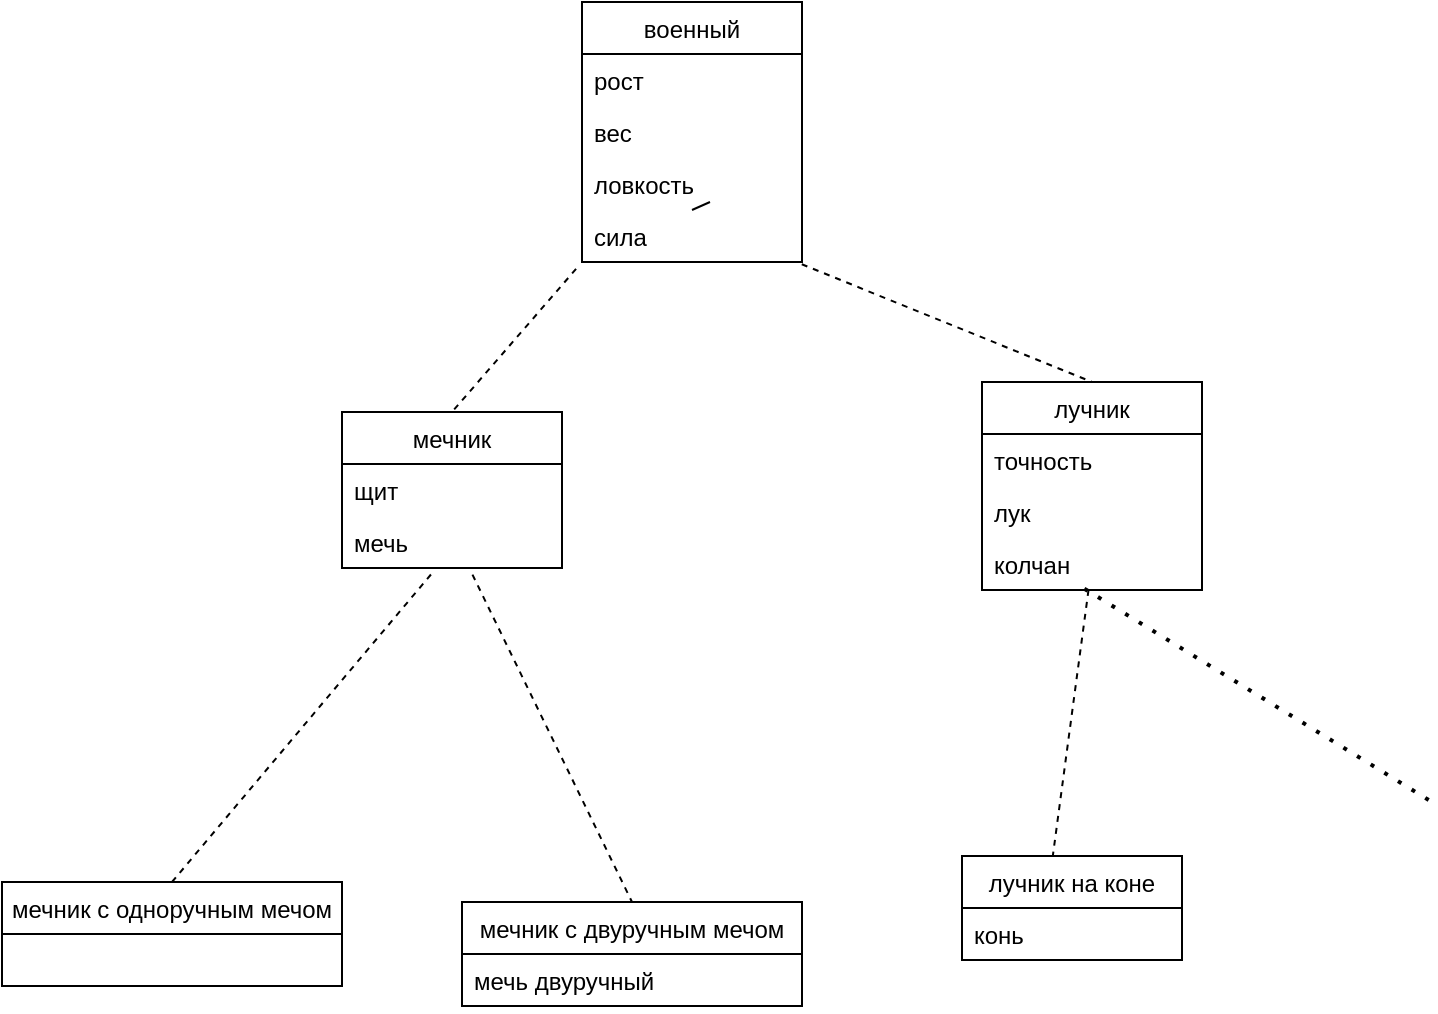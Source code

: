 <mxfile version="14.8.5" type="github">
  <diagram id="FvDmeONsD7g1HzwkW55i" name="Page-1">
    <mxGraphModel dx="1673" dy="2103" grid="1" gridSize="10" guides="1" tooltips="1" connect="1" arrows="1" fold="1" page="1" pageScale="1" pageWidth="827" pageHeight="1169" math="0" shadow="0">
      <root>
        <mxCell id="0" />
        <mxCell id="1" parent="0" />
        <mxCell id="AoSyrduxo76jjZ0XRkdx-16" value="военный" style="swimlane;fontStyle=0;childLayout=stackLayout;horizontal=1;startSize=26;horizontalStack=0;resizeParent=1;resizeParentMax=0;resizeLast=0;collapsible=1;marginBottom=0;rounded=0;sketch=0;" vertex="1" parent="1">
          <mxGeometry x="350" y="-40" width="110" height="130" as="geometry" />
        </mxCell>
        <mxCell id="AoSyrduxo76jjZ0XRkdx-17" value="рост" style="text;strokeColor=none;fillColor=none;align=left;verticalAlign=top;spacingLeft=4;spacingRight=4;overflow=hidden;rotatable=0;points=[[0,0.5],[1,0.5]];portConstraint=eastwest;" vertex="1" parent="AoSyrduxo76jjZ0XRkdx-16">
          <mxGeometry y="26" width="110" height="26" as="geometry" />
        </mxCell>
        <mxCell id="AoSyrduxo76jjZ0XRkdx-18" value="вес" style="text;strokeColor=none;fillColor=none;align=left;verticalAlign=top;spacingLeft=4;spacingRight=4;overflow=hidden;rotatable=0;points=[[0,0.5],[1,0.5]];portConstraint=eastwest;" vertex="1" parent="AoSyrduxo76jjZ0XRkdx-16">
          <mxGeometry y="52" width="110" height="26" as="geometry" />
        </mxCell>
        <mxCell id="AoSyrduxo76jjZ0XRkdx-26" value="ловкость" style="text;strokeColor=none;fillColor=none;align=left;verticalAlign=top;spacingLeft=4;spacingRight=4;overflow=hidden;rotatable=0;points=[[0,0.5],[1,0.5]];portConstraint=eastwest;" vertex="1" parent="AoSyrduxo76jjZ0XRkdx-16">
          <mxGeometry y="78" width="110" height="26" as="geometry" />
        </mxCell>
        <mxCell id="AoSyrduxo76jjZ0XRkdx-19" value="сила" style="text;strokeColor=none;fillColor=none;align=left;verticalAlign=top;spacingLeft=4;spacingRight=4;overflow=hidden;rotatable=0;points=[[0,0.5],[1,0.5]];portConstraint=eastwest;" vertex="1" parent="AoSyrduxo76jjZ0XRkdx-16">
          <mxGeometry y="104" width="110" height="26" as="geometry" />
        </mxCell>
        <mxCell id="AoSyrduxo76jjZ0XRkdx-25" value="" style="endArrow=none;html=1;entryX=0.5;entryY=0;entryDx=0;entryDy=0;entryPerimeter=0;exitX=1;exitY=1;exitDx=0;exitDy=0;exitPerimeter=0;" edge="1" parent="1">
          <mxGeometry width="50" height="50" relative="1" as="geometry">
            <mxPoint x="414" y="60" as="sourcePoint" />
            <mxPoint x="405" y="64" as="targetPoint" />
          </mxGeometry>
        </mxCell>
        <mxCell id="AoSyrduxo76jjZ0XRkdx-29" value="мечник" style="swimlane;fontStyle=0;childLayout=stackLayout;horizontal=1;startSize=26;horizontalStack=0;resizeParent=1;resizeParentMax=0;resizeLast=0;collapsible=1;marginBottom=0;rounded=0;sketch=0;" vertex="1" parent="1">
          <mxGeometry x="230" y="165" width="110" height="78" as="geometry" />
        </mxCell>
        <mxCell id="AoSyrduxo76jjZ0XRkdx-75" value="щит" style="text;strokeColor=none;fillColor=none;align=left;verticalAlign=top;spacingLeft=4;spacingRight=4;overflow=hidden;rotatable=0;points=[[0,0.5],[1,0.5]];portConstraint=eastwest;" vertex="1" parent="AoSyrduxo76jjZ0XRkdx-29">
          <mxGeometry y="26" width="110" height="26" as="geometry" />
        </mxCell>
        <mxCell id="AoSyrduxo76jjZ0XRkdx-73" value="мечь" style="text;strokeColor=none;fillColor=none;align=left;verticalAlign=top;spacingLeft=4;spacingRight=4;overflow=hidden;rotatable=0;points=[[0,0.5],[1,0.5]];portConstraint=eastwest;" vertex="1" parent="AoSyrduxo76jjZ0XRkdx-29">
          <mxGeometry y="52" width="110" height="26" as="geometry" />
        </mxCell>
        <mxCell id="AoSyrduxo76jjZ0XRkdx-46" value="мечник с одноручным мечом" style="swimlane;fontStyle=0;childLayout=stackLayout;horizontal=1;startSize=26;horizontalStack=0;resizeParent=1;resizeParentMax=0;resizeLast=0;collapsible=1;marginBottom=0;rounded=0;sketch=0;" vertex="1" parent="1">
          <mxGeometry x="60" y="400" width="170" height="52" as="geometry" />
        </mxCell>
        <mxCell id="AoSyrduxo76jjZ0XRkdx-52" value="мечник с двуручным мечом" style="swimlane;fontStyle=0;childLayout=stackLayout;horizontal=1;startSize=26;horizontalStack=0;resizeParent=1;resizeParentMax=0;resizeLast=0;collapsible=1;marginBottom=0;rounded=0;sketch=0;" vertex="1" parent="1">
          <mxGeometry x="290" y="410" width="170" height="52" as="geometry" />
        </mxCell>
        <mxCell id="AoSyrduxo76jjZ0XRkdx-53" value="мечь двуручный" style="text;strokeColor=none;fillColor=none;align=left;verticalAlign=top;spacingLeft=4;spacingRight=4;overflow=hidden;rotatable=0;points=[[0,0.5],[1,0.5]];portConstraint=eastwest;" vertex="1" parent="AoSyrduxo76jjZ0XRkdx-52">
          <mxGeometry y="26" width="170" height="26" as="geometry" />
        </mxCell>
        <mxCell id="AoSyrduxo76jjZ0XRkdx-57" value="лучник" style="swimlane;fontStyle=0;childLayout=stackLayout;horizontal=1;startSize=26;horizontalStack=0;resizeParent=1;resizeParentMax=0;resizeLast=0;collapsible=1;marginBottom=0;rounded=0;sketch=0;" vertex="1" parent="1">
          <mxGeometry x="550" y="150" width="110" height="104" as="geometry" />
        </mxCell>
        <mxCell id="AoSyrduxo76jjZ0XRkdx-88" value="точность" style="text;strokeColor=none;fillColor=none;align=left;verticalAlign=top;spacingLeft=4;spacingRight=4;overflow=hidden;rotatable=0;points=[[0,0.5],[1,0.5]];portConstraint=eastwest;" vertex="1" parent="AoSyrduxo76jjZ0XRkdx-57">
          <mxGeometry y="26" width="110" height="26" as="geometry" />
        </mxCell>
        <mxCell id="AoSyrduxo76jjZ0XRkdx-58" value="лук" style="text;strokeColor=none;fillColor=none;align=left;verticalAlign=top;spacingLeft=4;spacingRight=4;overflow=hidden;rotatable=0;points=[[0,0.5],[1,0.5]];portConstraint=eastwest;" vertex="1" parent="AoSyrduxo76jjZ0XRkdx-57">
          <mxGeometry y="52" width="110" height="26" as="geometry" />
        </mxCell>
        <mxCell id="AoSyrduxo76jjZ0XRkdx-61" value="колчан" style="text;strokeColor=none;fillColor=none;align=left;verticalAlign=top;spacingLeft=4;spacingRight=4;overflow=hidden;rotatable=0;points=[[0,0.5],[1,0.5]];portConstraint=eastwest;" vertex="1" parent="AoSyrduxo76jjZ0XRkdx-57">
          <mxGeometry y="78" width="110" height="26" as="geometry" />
        </mxCell>
        <mxCell id="AoSyrduxo76jjZ0XRkdx-78" value="" style="endArrow=none;dashed=1;html=1;entryX=0.5;entryY=0;entryDx=0;entryDy=0;exitX=0.999;exitY=1.043;exitDx=0;exitDy=0;exitPerimeter=0;" edge="1" parent="1" source="AoSyrduxo76jjZ0XRkdx-19" target="AoSyrduxo76jjZ0XRkdx-57">
          <mxGeometry width="50" height="50" relative="1" as="geometry">
            <mxPoint x="560" y="270" as="sourcePoint" />
            <mxPoint x="610" y="220" as="targetPoint" />
          </mxGeometry>
        </mxCell>
        <mxCell id="AoSyrduxo76jjZ0XRkdx-79" value="" style="endArrow=none;dashed=1;html=1;entryX=0.5;entryY=0;entryDx=0;entryDy=0;exitX=-0.027;exitY=1.133;exitDx=0;exitDy=0;exitPerimeter=0;" edge="1" parent="1" source="AoSyrduxo76jjZ0XRkdx-19" target="AoSyrduxo76jjZ0XRkdx-29">
          <mxGeometry width="50" height="50" relative="1" as="geometry">
            <mxPoint x="560" y="270" as="sourcePoint" />
            <mxPoint x="610" y="220" as="targetPoint" />
          </mxGeometry>
        </mxCell>
        <mxCell id="AoSyrduxo76jjZ0XRkdx-80" value="" style="endArrow=none;dashed=1;html=1;dashPattern=1 3;strokeWidth=2;entryX=0.5;entryY=0;entryDx=0;entryDy=0;exitX=0.465;exitY=0.975;exitDx=0;exitDy=0;exitPerimeter=0;" edge="1" parent="1" source="AoSyrduxo76jjZ0XRkdx-61">
          <mxGeometry width="50" height="50" relative="1" as="geometry">
            <mxPoint x="560" y="270" as="sourcePoint" />
            <mxPoint x="775" y="360.0" as="targetPoint" />
          </mxGeometry>
        </mxCell>
        <mxCell id="AoSyrduxo76jjZ0XRkdx-82" value="" style="endArrow=none;dashed=1;html=1;exitX=0.5;exitY=0;exitDx=0;exitDy=0;entryX=0.422;entryY=1.036;entryDx=0;entryDy=0;entryPerimeter=0;" edge="1" parent="1" source="AoSyrduxo76jjZ0XRkdx-46" target="AoSyrduxo76jjZ0XRkdx-73">
          <mxGeometry width="50" height="50" relative="1" as="geometry">
            <mxPoint x="560" y="270" as="sourcePoint" />
            <mxPoint x="610" y="220" as="targetPoint" />
          </mxGeometry>
        </mxCell>
        <mxCell id="AoSyrduxo76jjZ0XRkdx-83" value="" style="endArrow=none;dashed=1;html=1;entryX=0.5;entryY=0;entryDx=0;entryDy=0;exitX=0.593;exitY=1.127;exitDx=0;exitDy=0;exitPerimeter=0;" edge="1" parent="1" source="AoSyrduxo76jjZ0XRkdx-73" target="AoSyrduxo76jjZ0XRkdx-52">
          <mxGeometry width="50" height="50" relative="1" as="geometry">
            <mxPoint x="560" y="270" as="sourcePoint" />
            <mxPoint x="610" y="220" as="targetPoint" />
          </mxGeometry>
        </mxCell>
        <mxCell id="AoSyrduxo76jjZ0XRkdx-84" value="" style="endArrow=none;dashed=1;html=1;entryX=0.5;entryY=0;entryDx=0;entryDy=0;" edge="1" parent="1" source="AoSyrduxo76jjZ0XRkdx-61">
          <mxGeometry width="50" height="50" relative="1" as="geometry">
            <mxPoint x="560" y="270" as="sourcePoint" />
            <mxPoint x="585" y="390.0" as="targetPoint" />
          </mxGeometry>
        </mxCell>
        <mxCell id="AoSyrduxo76jjZ0XRkdx-85" value="лучник на коне" style="swimlane;fontStyle=0;childLayout=stackLayout;horizontal=1;startSize=26;horizontalStack=0;resizeParent=1;resizeParentMax=0;resizeLast=0;collapsible=1;marginBottom=0;rounded=0;sketch=0;" vertex="1" parent="1">
          <mxGeometry x="540" y="387" width="110" height="52" as="geometry" />
        </mxCell>
        <mxCell id="AoSyrduxo76jjZ0XRkdx-86" value="конь" style="text;strokeColor=none;fillColor=none;align=left;verticalAlign=top;spacingLeft=4;spacingRight=4;overflow=hidden;rotatable=0;points=[[0,0.5],[1,0.5]];portConstraint=eastwest;" vertex="1" parent="AoSyrduxo76jjZ0XRkdx-85">
          <mxGeometry y="26" width="110" height="26" as="geometry" />
        </mxCell>
      </root>
    </mxGraphModel>
  </diagram>
</mxfile>
